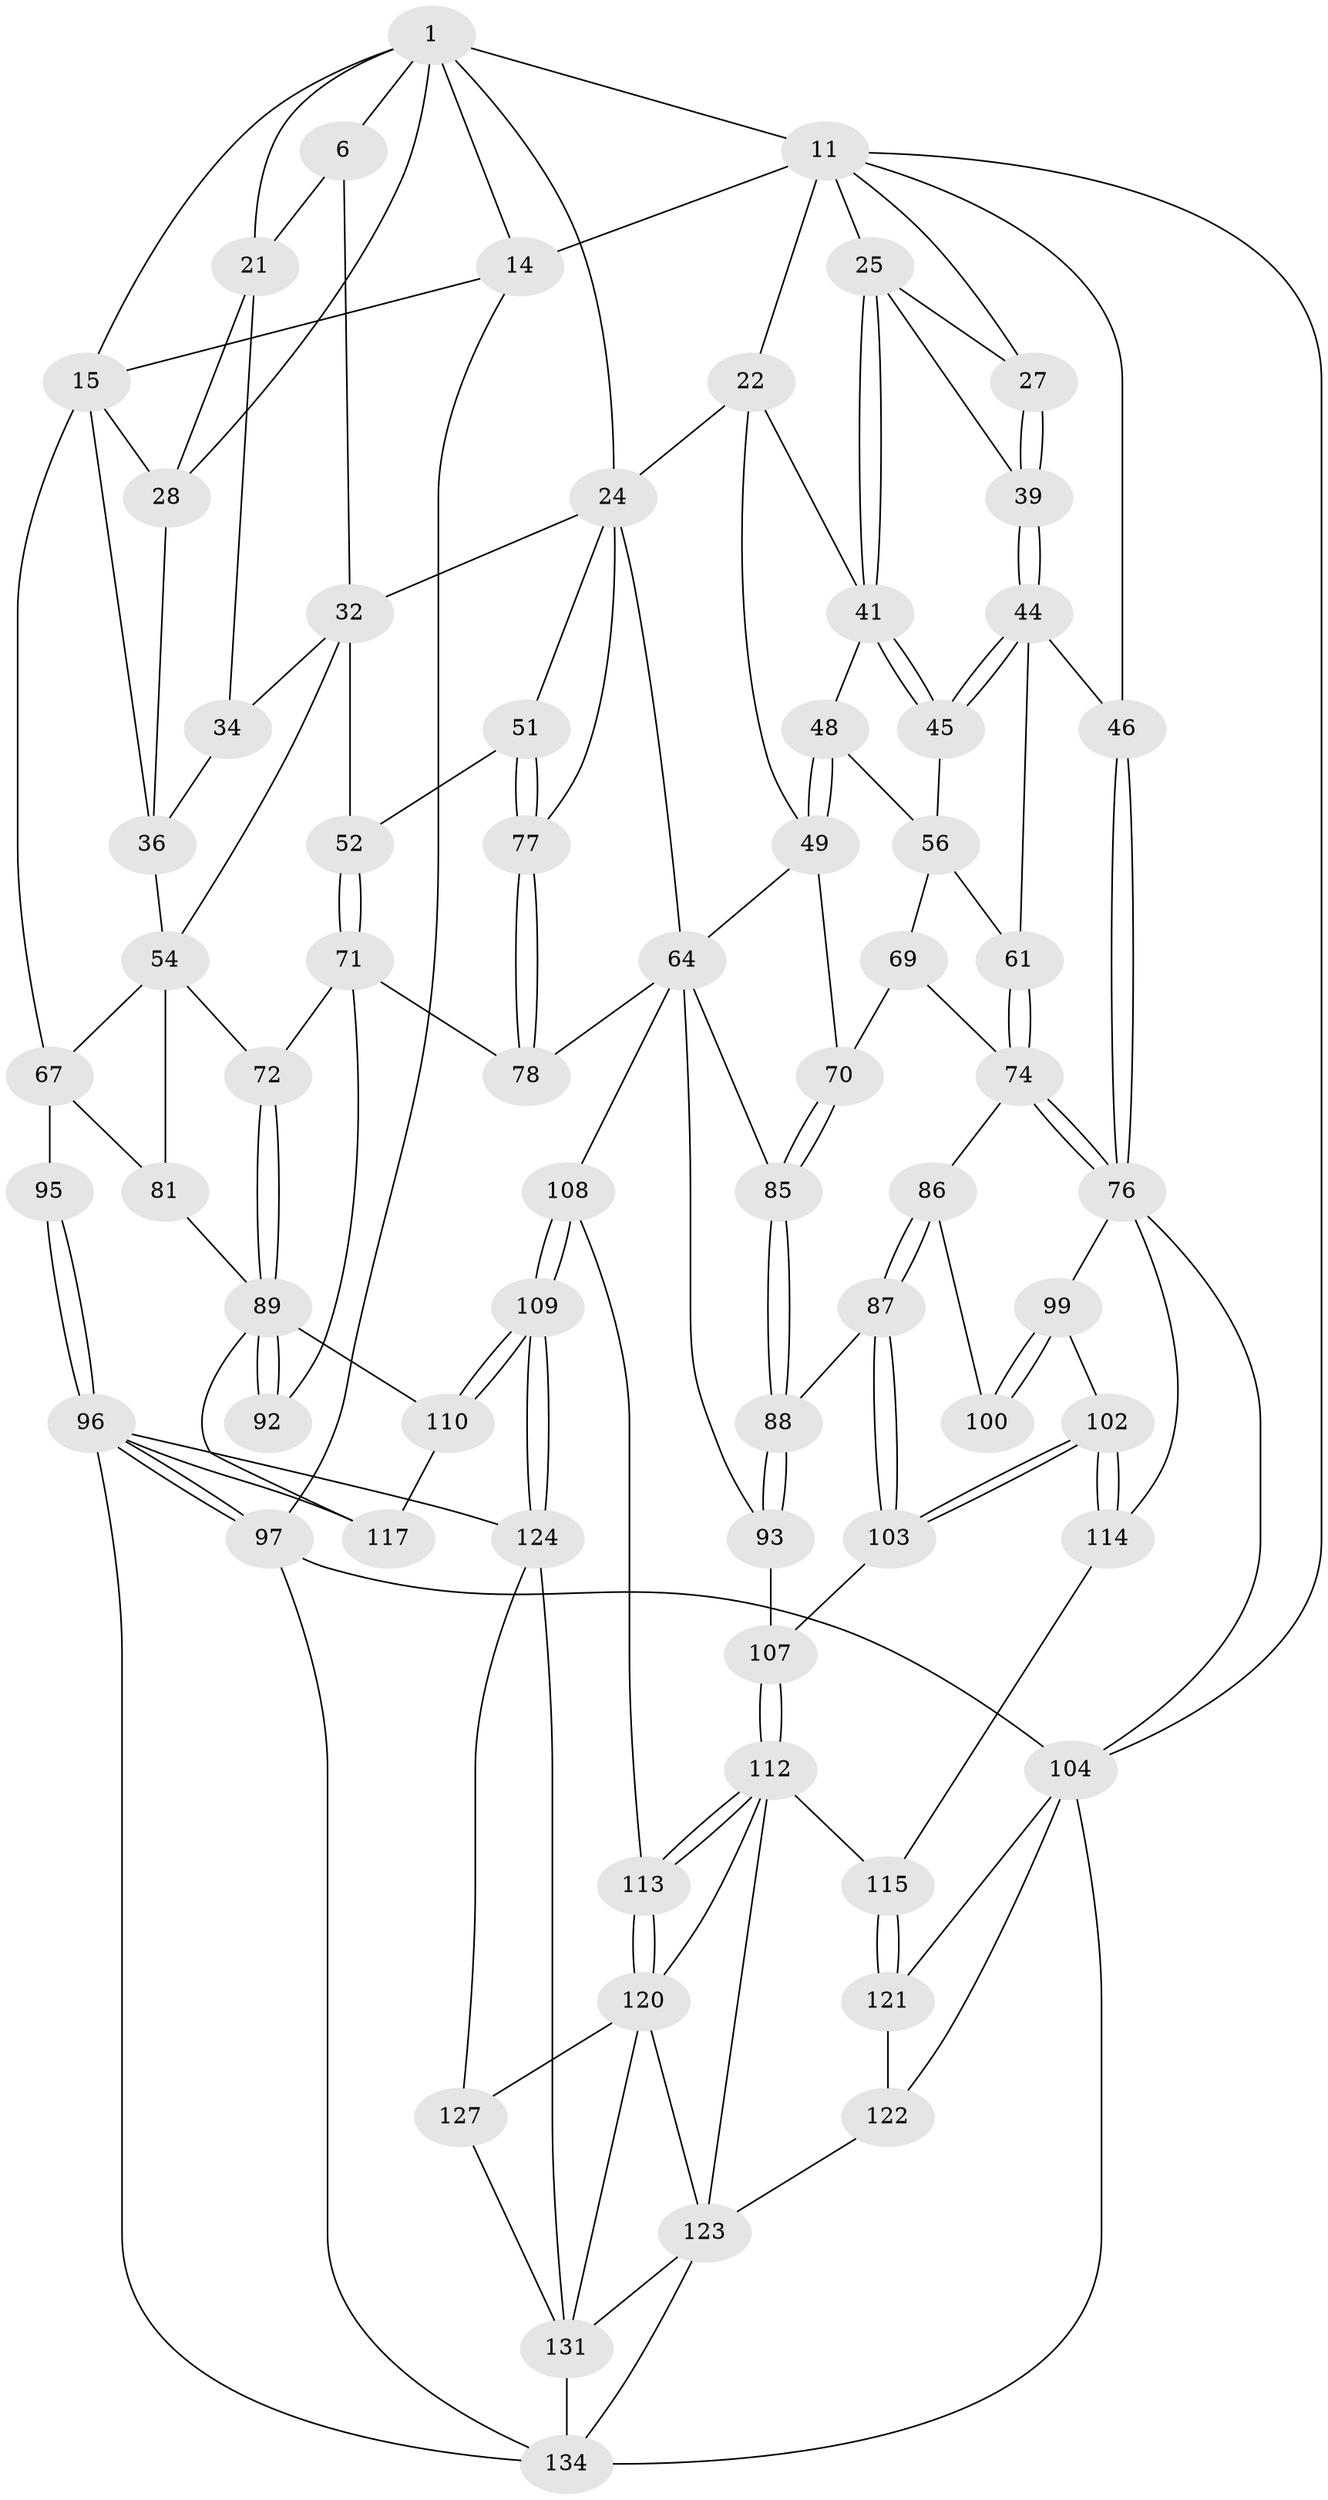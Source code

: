// original degree distribution, {3: 0.014492753623188406, 4: 0.2318840579710145, 5: 0.5362318840579711, 6: 0.21739130434782608}
// Generated by graph-tools (version 1.1) at 2025/16/03/09/25 04:16:51]
// undirected, 69 vertices, 160 edges
graph export_dot {
graph [start="1"]
  node [color=gray90,style=filled];
  1 [pos="+0.40316289351724394+0",super="+2+7"];
  6 [pos="+0.39678017814407024+0",super="+10"];
  11 [pos="+0.7308693850337858+0",super="+18+12"];
  14 [pos="+0+0"];
  15 [pos="+0.07776085831250004+0.12512960789380903",super="+16+29"];
  21 [pos="+0.38196794050777366+0.11221330663317511",super="+30"];
  22 [pos="+0.6359602989794625+0.14542556630703368",super="+23"];
  24 [pos="+0.5377126592853062+0.20140382593759812",super="+35"];
  25 [pos="+0.8341148308404841+0.12896213878429413",super="+26"];
  27 [pos="+1+0"];
  28 [pos="+0.23480905759386522+0.07372547152296846",super="+31"];
  32 [pos="+0.43140790778997806+0.1533265963778908",super="+33"];
  34 [pos="+0.3372658826944739+0.20160846881307898"];
  36 [pos="+0.23448064340447405+0.16397597731390606",super="+38+37"];
  39 [pos="+0.9620367729309506+0.21882106882217425"];
  41 [pos="+0.819195986590215+0.16523266568972836",super="+42"];
  44 [pos="+0.9732183876259812+0.24244473081650542",super="+47"];
  45 [pos="+0.8644946968778531+0.2409003315321099"];
  46 [pos="+1+0.2964620180996957"];
  48 [pos="+0.7185702341588404+0.2824842754111765",super="+55"];
  49 [pos="+0.667381458265382+0.31223220801496226",super="+63"];
  51 [pos="+0.46683436016437707+0.3053232761908377"];
  52 [pos="+0.43776988952698503+0.3129067211544017"];
  54 [pos="+0.3067799506623785+0.2762091074145351",super="+58"];
  56 [pos="+0.8642351533050944+0.24168323332570613",super="+62+57"];
  61 [pos="+0.9157264152527292+0.31919753969590553"];
  64 [pos="+0.6128679261563187+0.3508839900020692",super="+83"];
  67 [pos="+0.05939405296642921+0.30710300378419686",super="+68+82"];
  69 [pos="+0.8130329038345552+0.38698486784253117"];
  70 [pos="+0.7082126182801898+0.39830764580094946"];
  71 [pos="+0.3710900052503053+0.3946305825856841",super="+79"];
  72 [pos="+0.33121654099258213+0.38937132784968675",super="+73"];
  74 [pos="+0.9314745697857933+0.41114645585194476",super="+75"];
  76 [pos="+1+0.331456247297943",super="+98"];
  77 [pos="+0.5156106799378738+0.40053599544864005"];
  78 [pos="+0.5011693566703344+0.5307843554046975"];
  81 [pos="+0.12016771401644157+0.5409805094965586"];
  85 [pos="+0.6960979720151897+0.42398904694710265"];
  86 [pos="+0.8680921431319116+0.4817505919232194"];
  87 [pos="+0.8383860055196612+0.5106358408684483"];
  88 [pos="+0.6976883995050116+0.4461661586541969"];
  89 [pos="+0.26719468157811405+0.5549493678431574",super="+90"];
  92 [pos="+0.4172981321227779+0.573388996014773"];
  93 [pos="+0.6647482227563425+0.5732404483693481"];
  95 [pos="+0+0.6062430379903422"];
  96 [pos="+0+0.6714854340645297",super="+118"];
  97 [pos="+0+1"];
  99 [pos="+1+0.5869315376609976",super="+101"];
  100 [pos="+0.8997579270980218+0.5063740701070591"];
  102 [pos="+0.8894520958978195+0.695846786437506"];
  103 [pos="+0.7949871348951153+0.5698318761521608"];
  104 [pos="+1+1",super="+105+133"];
  107 [pos="+0.7358082754353005+0.5877359956054212"];
  108 [pos="+0.578358816285406+0.7092987506635934"];
  109 [pos="+0.42059025120375093+0.7964718296502251"];
  110 [pos="+0.3744789993972986+0.7411450173221361"];
  112 [pos="+0.7503742010205202+0.7235061341771015",super="+116"];
  113 [pos="+0.6205241502483174+0.7576570461939333"];
  114 [pos="+0.887556017237657+0.7145845562085659"];
  115 [pos="+0.822010215711645+0.7616700925826061"];
  117 [pos="+0.2153200624956068+0.7472681434104226"];
  120 [pos="+0.6216110356282377+0.7628789160535095",super="+126"];
  121 [pos="+0.8195929233065583+0.8508956280823728"];
  122 [pos="+0.7980015655222981+0.8660634487368417"];
  123 [pos="+0.726913768660255+0.8873847892126774",super="+129"];
  124 [pos="+0.4176117690547628+0.8919910437793178",super="+128"];
  127 [pos="+0.5326517344141186+0.8798453946373106"];
  131 [pos="+0.6036756211429505+0.9302171856837654",super="+132"];
  134 [pos="+0.7034080622984884+1",super="+137"];
  1 -- 21;
  1 -- 6 [weight=2];
  1 -- 28;
  1 -- 14;
  1 -- 15;
  1 -- 24;
  1 -- 11 [weight=2];
  6 -- 32;
  6 -- 21;
  11 -- 25;
  11 -- 22;
  11 -- 14;
  11 -- 104;
  11 -- 27;
  11 -- 46;
  14 -- 97;
  14 -- 15;
  15 -- 67;
  15 -- 36 [weight=2];
  15 -- 28;
  21 -- 34;
  21 -- 28;
  22 -- 24;
  22 -- 49;
  22 -- 41;
  24 -- 32;
  24 -- 64;
  24 -- 51;
  24 -- 77;
  25 -- 41;
  25 -- 41;
  25 -- 27;
  25 -- 39;
  27 -- 39;
  27 -- 39;
  28 -- 36;
  32 -- 34;
  32 -- 52;
  32 -- 54;
  34 -- 36;
  36 -- 54 [weight=2];
  39 -- 44;
  39 -- 44;
  41 -- 45;
  41 -- 45;
  41 -- 48 [weight=2];
  44 -- 45;
  44 -- 45;
  44 -- 61;
  44 -- 46;
  45 -- 56;
  46 -- 76;
  46 -- 76;
  48 -- 49;
  48 -- 49;
  48 -- 56;
  49 -- 64;
  49 -- 70;
  51 -- 52;
  51 -- 77;
  51 -- 77;
  52 -- 71;
  52 -- 71;
  54 -- 81;
  54 -- 67;
  54 -- 72 [weight=2];
  56 -- 61;
  56 -- 69;
  61 -- 74;
  61 -- 74;
  64 -- 85;
  64 -- 108;
  64 -- 93;
  64 -- 78;
  67 -- 95 [weight=2];
  67 -- 81;
  69 -- 70;
  69 -- 74;
  70 -- 85;
  70 -- 85;
  71 -- 72;
  71 -- 92;
  71 -- 78;
  72 -- 89;
  72 -- 89;
  74 -- 76;
  74 -- 76;
  74 -- 86;
  76 -- 104;
  76 -- 114;
  76 -- 99;
  77 -- 78;
  77 -- 78;
  81 -- 89;
  85 -- 88;
  85 -- 88;
  86 -- 87;
  86 -- 87;
  86 -- 100;
  87 -- 88;
  87 -- 103;
  87 -- 103;
  88 -- 93;
  88 -- 93;
  89 -- 92 [weight=2];
  89 -- 92;
  89 -- 117;
  89 -- 110;
  93 -- 107;
  95 -- 96;
  95 -- 96;
  96 -- 97;
  96 -- 97;
  96 -- 124;
  96 -- 117;
  96 -- 134;
  97 -- 104;
  97 -- 134;
  99 -- 100 [weight=2];
  99 -- 100;
  99 -- 102;
  102 -- 103;
  102 -- 103;
  102 -- 114;
  102 -- 114;
  103 -- 107;
  104 -- 121;
  104 -- 122;
  104 -- 134;
  107 -- 112;
  107 -- 112;
  108 -- 109;
  108 -- 109;
  108 -- 113;
  109 -- 110;
  109 -- 110;
  109 -- 124;
  109 -- 124;
  110 -- 117;
  112 -- 113;
  112 -- 113;
  112 -- 123;
  112 -- 115;
  112 -- 120;
  113 -- 120;
  113 -- 120;
  114 -- 115;
  115 -- 121;
  115 -- 121;
  120 -- 123;
  120 -- 131;
  120 -- 127;
  121 -- 122;
  122 -- 123;
  123 -- 131;
  123 -- 134;
  124 -- 127;
  124 -- 131;
  127 -- 131;
  131 -- 134;
}
